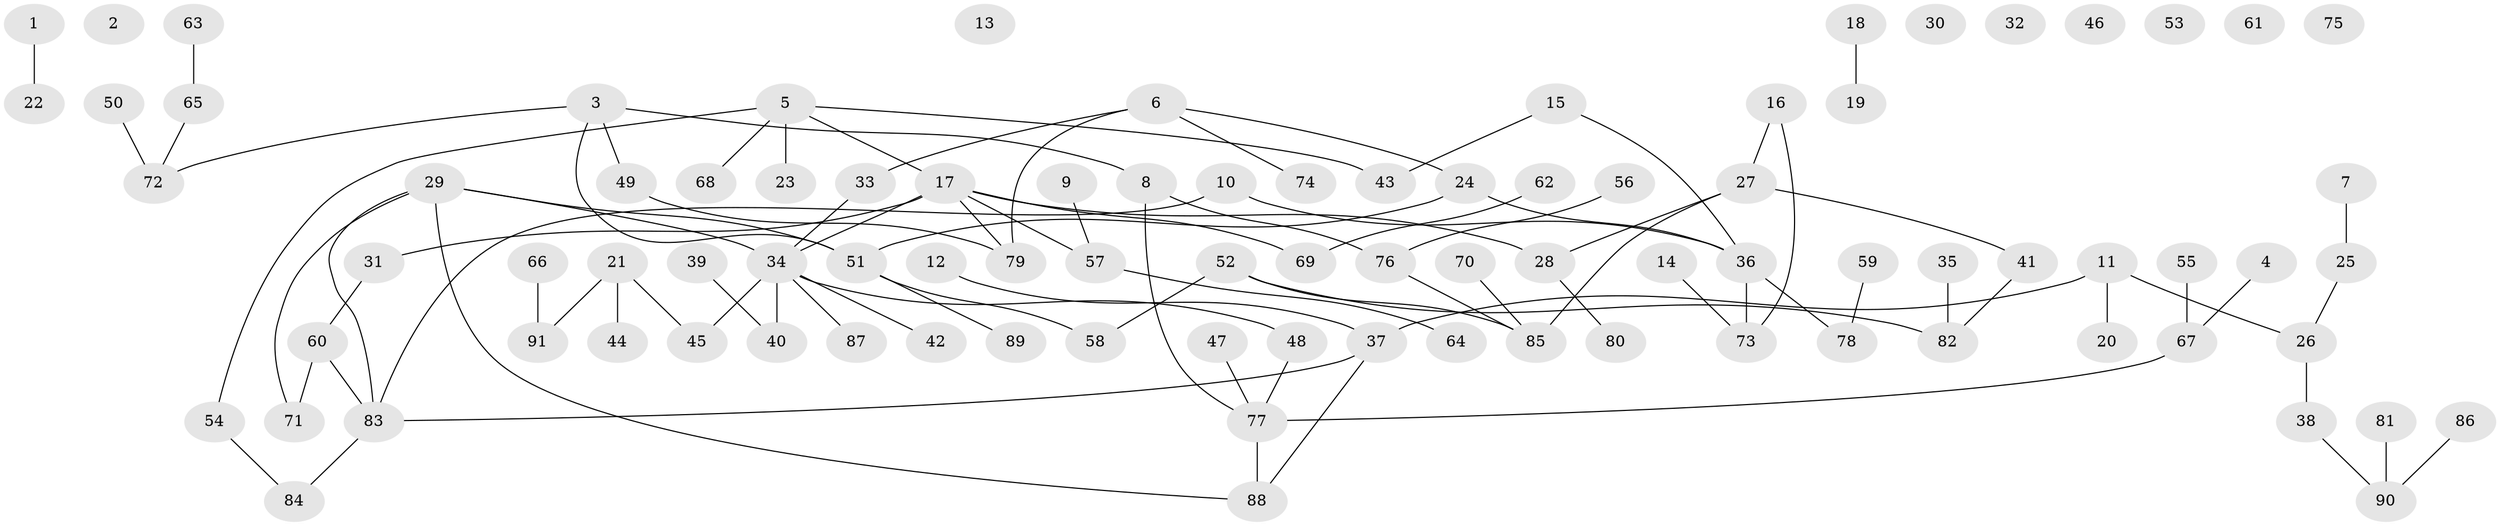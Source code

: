 // Generated by graph-tools (version 1.1) at 2025/12/03/09/25 04:12:52]
// undirected, 91 vertices, 95 edges
graph export_dot {
graph [start="1"]
  node [color=gray90,style=filled];
  1;
  2;
  3;
  4;
  5;
  6;
  7;
  8;
  9;
  10;
  11;
  12;
  13;
  14;
  15;
  16;
  17;
  18;
  19;
  20;
  21;
  22;
  23;
  24;
  25;
  26;
  27;
  28;
  29;
  30;
  31;
  32;
  33;
  34;
  35;
  36;
  37;
  38;
  39;
  40;
  41;
  42;
  43;
  44;
  45;
  46;
  47;
  48;
  49;
  50;
  51;
  52;
  53;
  54;
  55;
  56;
  57;
  58;
  59;
  60;
  61;
  62;
  63;
  64;
  65;
  66;
  67;
  68;
  69;
  70;
  71;
  72;
  73;
  74;
  75;
  76;
  77;
  78;
  79;
  80;
  81;
  82;
  83;
  84;
  85;
  86;
  87;
  88;
  89;
  90;
  91;
  1 -- 22;
  3 -- 8;
  3 -- 49;
  3 -- 51;
  3 -- 72;
  4 -- 67;
  5 -- 17;
  5 -- 23;
  5 -- 43;
  5 -- 54;
  5 -- 68;
  6 -- 24;
  6 -- 33;
  6 -- 74;
  6 -- 79;
  7 -- 25;
  8 -- 76;
  8 -- 77;
  9 -- 57;
  10 -- 36;
  10 -- 83;
  11 -- 20;
  11 -- 26;
  11 -- 37;
  12 -- 37;
  14 -- 73;
  15 -- 36;
  15 -- 43;
  16 -- 27;
  16 -- 73;
  17 -- 28;
  17 -- 31;
  17 -- 34;
  17 -- 57;
  17 -- 69;
  17 -- 79;
  18 -- 19;
  21 -- 44;
  21 -- 45;
  21 -- 91;
  24 -- 36;
  24 -- 51;
  25 -- 26;
  26 -- 38;
  27 -- 28;
  27 -- 41;
  27 -- 85;
  28 -- 80;
  29 -- 34;
  29 -- 51;
  29 -- 71;
  29 -- 83;
  29 -- 88;
  31 -- 60;
  33 -- 34;
  34 -- 40;
  34 -- 42;
  34 -- 45;
  34 -- 48;
  34 -- 87;
  35 -- 82;
  36 -- 73;
  36 -- 78;
  37 -- 83;
  37 -- 88;
  38 -- 90;
  39 -- 40;
  41 -- 82;
  47 -- 77;
  48 -- 77;
  49 -- 79;
  50 -- 72;
  51 -- 58;
  51 -- 89;
  52 -- 58;
  52 -- 82;
  52 -- 85;
  54 -- 84;
  55 -- 67;
  56 -- 76;
  57 -- 64;
  59 -- 78;
  60 -- 71;
  60 -- 83;
  62 -- 69;
  63 -- 65;
  65 -- 72;
  66 -- 91;
  67 -- 77;
  70 -- 85;
  76 -- 85;
  77 -- 88;
  81 -- 90;
  83 -- 84;
  86 -- 90;
}
